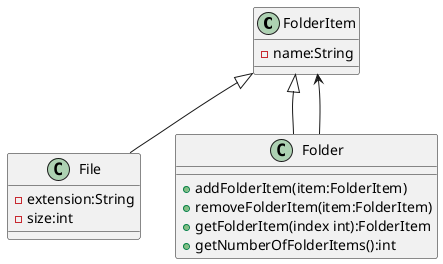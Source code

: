 @startuml
'https://plantuml.com/class-diagram

class FolderItem{
-name:String
}

class File
{
-extension:String
-size:int
}

class Folder{
+addFolderItem(item:FolderItem)
+removeFolderItem(item:FolderItem)
+getFolderItem(index int):FolderItem
+getNumberOfFolderItems():int
}
Folder-->FolderItem

FolderItem<|-- File
FolderItem<|-- Folder



@enduml